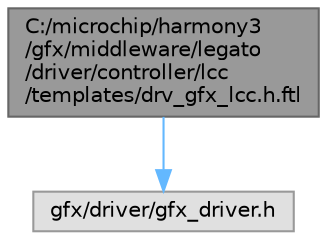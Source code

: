 digraph "C:/microchip/harmony3/gfx/middleware/legato/driver/controller/lcc/templates/drv_gfx_lcc.h.ftl"
{
 // INTERACTIVE_SVG=YES
 // LATEX_PDF_SIZE
  bgcolor="transparent";
  edge [fontname=Helvetica,fontsize=10,labelfontname=Helvetica,labelfontsize=10];
  node [fontname=Helvetica,fontsize=10,shape=box,height=0.2,width=0.4];
  Node1 [label="C:/microchip/harmony3\l/gfx/middleware/legato\l/driver/controller/lcc\l/templates/drv_gfx_lcc.h.ftl",height=0.2,width=0.4,color="gray40", fillcolor="grey60", style="filled", fontcolor="black",tooltip="LCC driver functions and definitions."];
  Node1 -> Node2 [color="steelblue1",style="solid"];
  Node2 [label="gfx/driver/gfx_driver.h",height=0.2,width=0.4,color="grey60", fillcolor="#E0E0E0", style="filled",tooltip=" "];
}
